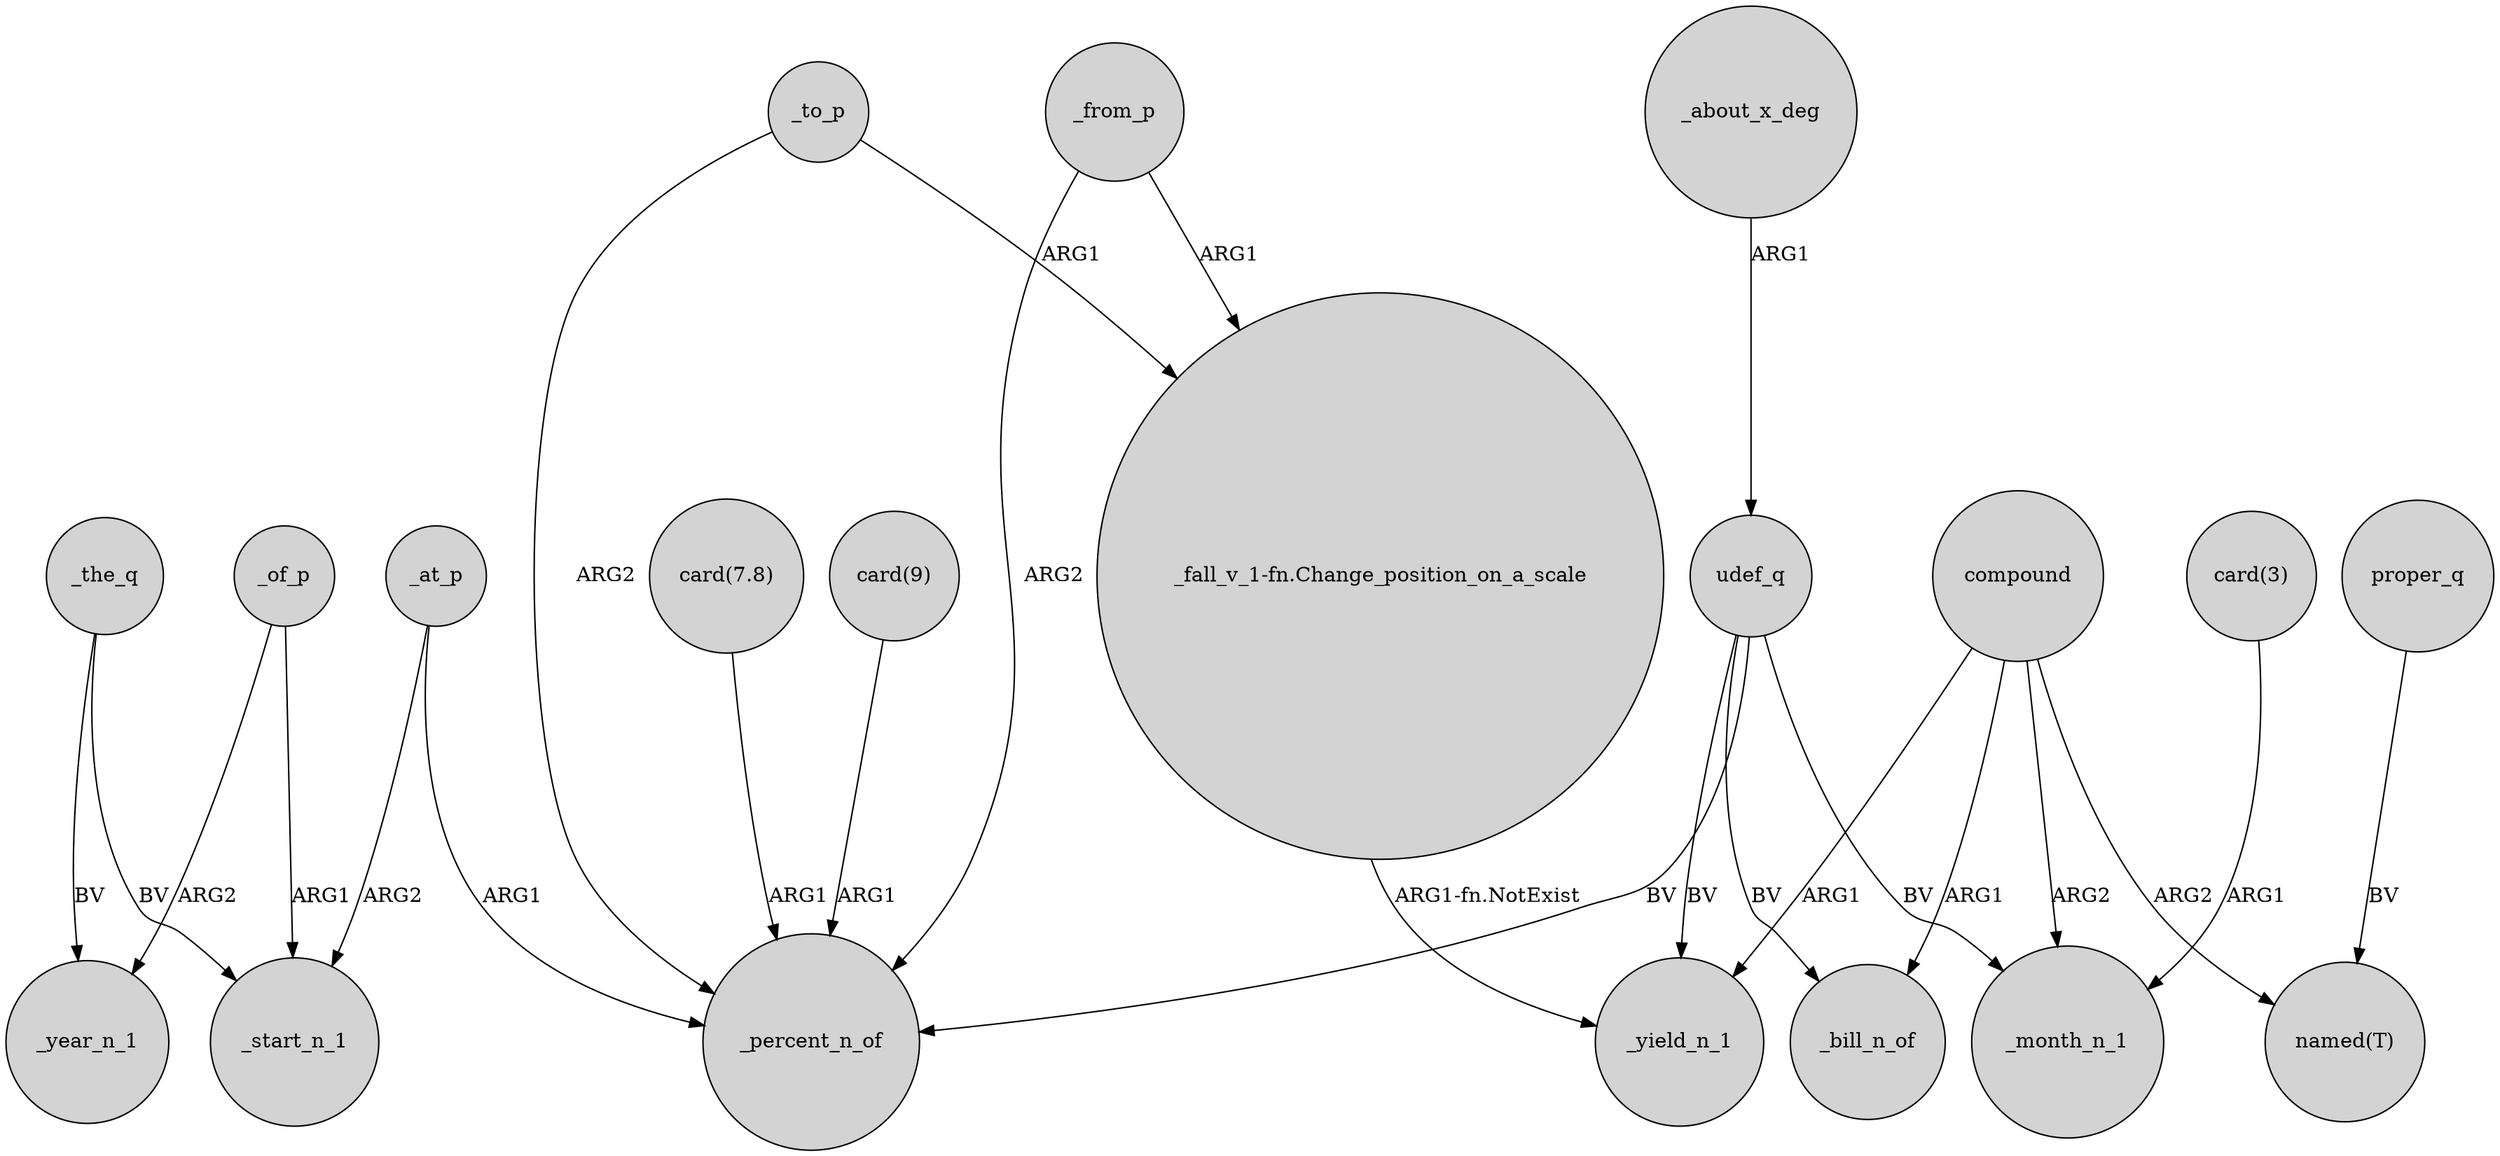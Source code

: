 digraph {
	node [shape=circle style=filled]
	_the_q -> _start_n_1 [label=BV]
	"card(9)" -> _percent_n_of [label=ARG1]
	compound -> _month_n_1 [label=ARG2]
	compound -> _bill_n_of [label=ARG1]
	compound -> "named(T)" [label=ARG2]
	_from_p -> "_fall_v_1-fn.Change_position_on_a_scale" [label=ARG1]
	_of_p -> _year_n_1 [label=ARG2]
	proper_q -> "named(T)" [label=BV]
	compound -> _yield_n_1 [label=ARG1]
	udef_q -> _bill_n_of [label=BV]
	_about_x_deg -> udef_q [label=ARG1]
	udef_q -> _month_n_1 [label=BV]
	"_fall_v_1-fn.Change_position_on_a_scale" -> _yield_n_1 [label="ARG1-fn.NotExist"]
	_of_p -> _start_n_1 [label=ARG1]
	_the_q -> _year_n_1 [label=BV]
	_to_p -> _percent_n_of [label=ARG2]
	"card(7.8)" -> _percent_n_of [label=ARG1]
	_at_p -> _percent_n_of [label=ARG1]
	_from_p -> _percent_n_of [label=ARG2]
	udef_q -> _percent_n_of [label=BV]
	_at_p -> _start_n_1 [label=ARG2]
	udef_q -> _yield_n_1 [label=BV]
	_to_p -> "_fall_v_1-fn.Change_position_on_a_scale" [label=ARG1]
	"card(3)" -> _month_n_1 [label=ARG1]
}
